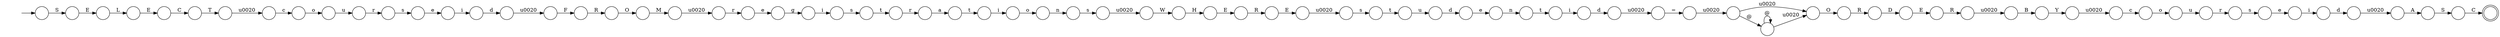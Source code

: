 digraph Automaton {
  rankdir = LR;
  0 [shape=circle,label=""];
  0 -> 28 [label="o"]
  1 [shape=circle,label=""];
  1 -> 19 [label="\u0020"]
  2 [shape=circle,label=""];
  2 -> 60 [label="E"]
  3 [shape=circle,label=""];
  3 -> 16 [label="s"]
  4 [shape=circle,label=""];
  4 -> 65 [label="\u0020"]
  5 [shape=circle,label=""];
  5 -> 32 [label="\u0020"]
  6 [shape=circle,label=""];
  6 -> 5 [label="="]
  7 [shape=circle,label=""];
  7 -> 47 [label="S"]
  8 [shape=circle,label=""];
  8 -> 48 [label="Y"]
  9 [shape=circle,label=""];
  9 -> 45 [label="d"]
  10 [shape=circle,label=""];
  10 -> 68 [label="t"]
  11 [shape=circle,label=""];
  11 -> 70 [label="d"]
  12 [shape=circle,label=""];
  12 -> 67 [label="i"]
  13 [shape=circle,label=""];
  13 -> 40 [label="E"]
  14 [shape=circle,label=""];
  14 -> 7 [label="A"]
  15 [shape=circle,label=""];
  15 -> 14 [label="\u0020"]
  16 [shape=circle,label=""];
  16 -> 46 [label="t"]
  17 [shape=circle,label=""];
  17 -> 10 [label="a"]
  18 [shape=circle,label=""];
  18 -> 34 [label="R"]
  19 [shape=circle,label=""];
  19 -> 72 [label="W"]
  20 [shape=circle,label=""];
  20 -> 18 [label="E"]
  21 [shape=circle,label=""];
  21 -> 12 [label="e"]
  22 [shape=circle,label=""];
  22 -> 25 [label="O"]
  23 [shape=doublecircle,label=""];
  24 [shape=circle,label=""];
  24 -> 73 [label="\u0020"]
  25 [shape=circle,label=""];
  25 -> 59 [label="R"]
  26 [shape=circle,label=""];
  26 -> 76 [label="O"]
  27 [shape=circle,label=""];
  27 -> 21 [label="s"]
  28 [shape=circle,label=""];
  28 -> 43 [label="u"]
  29 [shape=circle,label=""];
  29 -> 0 [label="c"]
  30 [shape=circle,label=""];
  30 -> 66 [label="s"]
  31 [shape=circle,label=""];
  31 -> 36 [label="o"]
  32 [shape=circle,label=""];
  32 -> 37 [label="@"]
  32 -> 22 [label="\u0020"]
  33 [shape=circle,label=""];
  33 -> 61 [label="t"]
  34 [shape=circle,label=""];
  34 -> 71 [label="E"]
  35 [shape=circle,label=""];
  35 -> 54 [label="t"]
  36 [shape=circle,label=""];
  36 -> 56 [label="u"]
  37 [shape=circle,label=""];
  37 -> 37 [label="@"]
  37 -> 22 [label="\u0020"]
  38 [shape=circle,label=""];
  38 -> 8 [label="B"]
  39 [shape=circle,label=""];
  39 -> 24 [label="T"]
  40 [shape=circle,label=""];
  40 -> 75 [label="R"]
  41 [shape=circle,label=""];
  initial [shape=plaintext,label=""];
  initial -> 41
  41 -> 2 [label="S"]
  42 [shape=circle,label=""];
  42 -> 15 [label="d"]
  43 [shape=circle,label=""];
  43 -> 30 [label="r"]
  44 [shape=circle,label=""];
  44 -> 35 [label="n"]
  45 [shape=circle,label=""];
  45 -> 6 [label="\u0020"]
  46 [shape=circle,label=""];
  46 -> 17 [label="r"]
  47 [shape=circle,label=""];
  47 -> 23 [label="C"]
  48 [shape=circle,label=""];
  48 -> 29 [label="\u0020"]
  49 [shape=circle,label=""];
  49 -> 74 [label="E"]
  50 [shape=circle,label=""];
  50 -> 62 [label="\u0020"]
  51 [shape=circle,label=""];
  51 -> 26 [label="R"]
  52 [shape=circle,label=""];
  52 -> 33 [label="s"]
  53 [shape=circle,label=""];
  53 -> 69 [label="n"]
  54 [shape=circle,label=""];
  54 -> 9 [label="i"]
  55 [shape=circle,label=""];
  55 -> 64 [label="g"]
  56 [shape=circle,label=""];
  56 -> 27 [label="r"]
  57 [shape=circle,label=""];
  57 -> 55 [label="e"]
  58 [shape=circle,label=""];
  58 -> 42 [label="i"]
  59 [shape=circle,label=""];
  59 -> 13 [label="D"]
  60 [shape=circle,label=""];
  60 -> 49 [label="L"]
  61 [shape=circle,label=""];
  61 -> 11 [label="u"]
  62 [shape=circle,label=""];
  62 -> 57 [label="r"]
  63 [shape=circle,label=""];
  63 -> 53 [label="o"]
  64 [shape=circle,label=""];
  64 -> 3 [label="i"]
  65 [shape=circle,label=""];
  65 -> 51 [label="F"]
  66 [shape=circle,label=""];
  66 -> 58 [label="e"]
  67 [shape=circle,label=""];
  67 -> 4 [label="d"]
  68 [shape=circle,label=""];
  68 -> 63 [label="i"]
  69 [shape=circle,label=""];
  69 -> 1 [label="s"]
  70 [shape=circle,label=""];
  70 -> 44 [label="e"]
  71 [shape=circle,label=""];
  71 -> 52 [label="\u0020"]
  72 [shape=circle,label=""];
  72 -> 20 [label="H"]
  73 [shape=circle,label=""];
  73 -> 31 [label="c"]
  74 [shape=circle,label=""];
  74 -> 39 [label="C"]
  75 [shape=circle,label=""];
  75 -> 38 [label="\u0020"]
  76 [shape=circle,label=""];
  76 -> 50 [label="M"]
}

